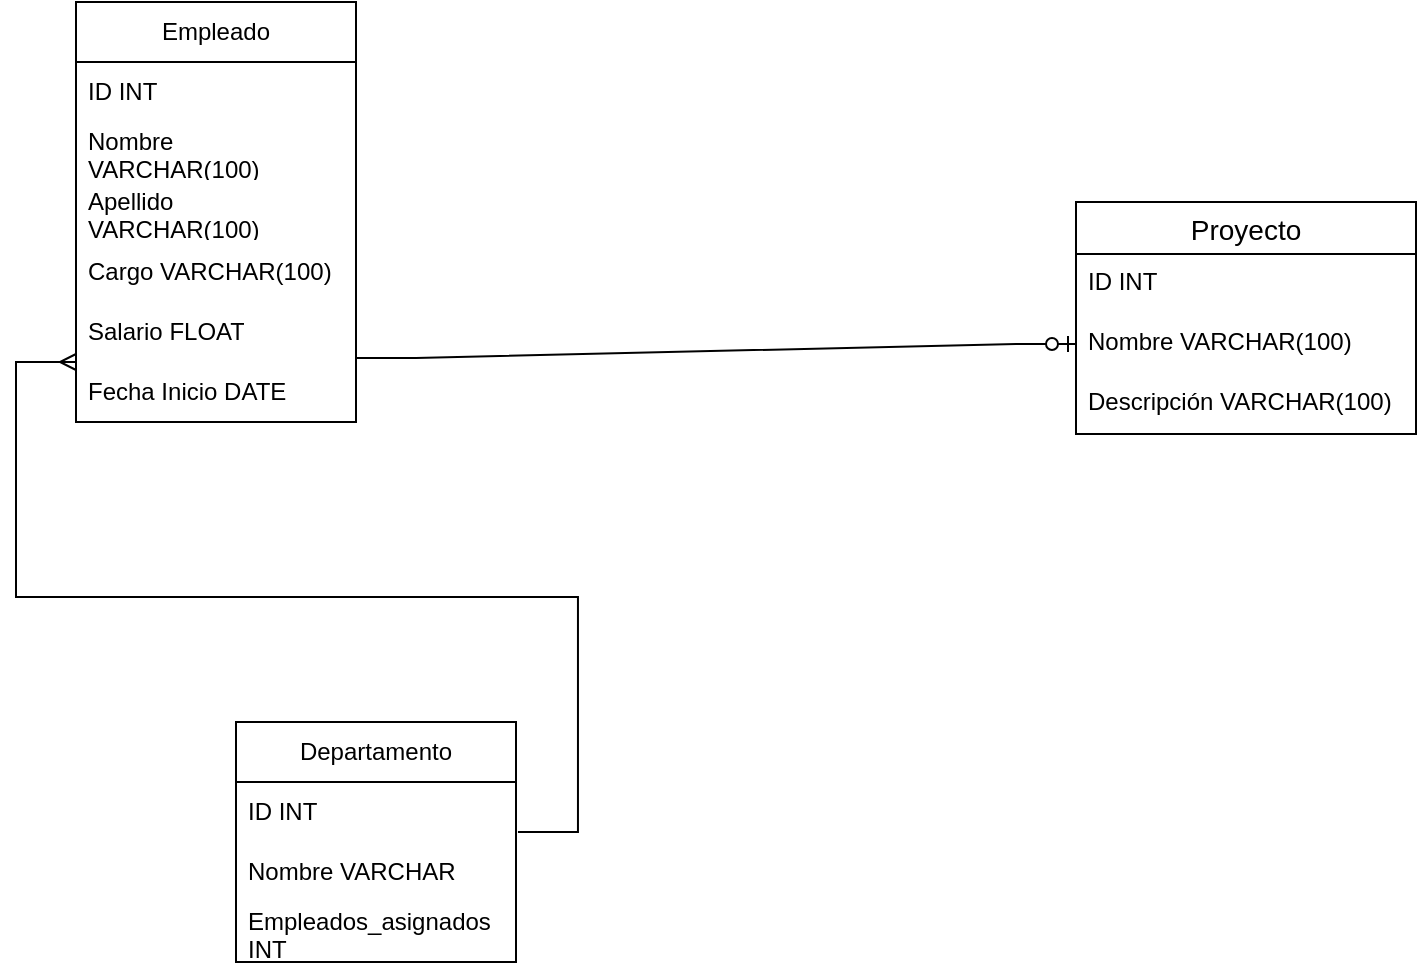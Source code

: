 <mxfile version="23.0.2" type="device">
  <diagram name="Página-1" id="pjpypPUOyrPEr6nmxsOE">
    <mxGraphModel dx="1434" dy="780" grid="1" gridSize="10" guides="1" tooltips="1" connect="1" arrows="1" fold="1" page="1" pageScale="1" pageWidth="827" pageHeight="1169" math="0" shadow="0">
      <root>
        <mxCell id="0" />
        <mxCell id="1" parent="0" />
        <mxCell id="PI669sZcqMDvNUBD_waa-1" value="Empleado" style="swimlane;fontStyle=0;childLayout=stackLayout;horizontal=1;startSize=30;horizontalStack=0;resizeParent=1;resizeParentMax=0;resizeLast=0;collapsible=1;marginBottom=0;whiteSpace=wrap;html=1;" parent="1" vertex="1">
          <mxGeometry x="70" y="130" width="140" height="210" as="geometry" />
        </mxCell>
        <mxCell id="PI669sZcqMDvNUBD_waa-2" value="ID INT" style="text;strokeColor=none;fillColor=none;align=left;verticalAlign=middle;spacingLeft=4;spacingRight=4;overflow=hidden;points=[[0,0.5],[1,0.5]];portConstraint=eastwest;rotatable=0;whiteSpace=wrap;html=1;" parent="PI669sZcqMDvNUBD_waa-1" vertex="1">
          <mxGeometry y="30" width="140" height="30" as="geometry" />
        </mxCell>
        <mxCell id="PI669sZcqMDvNUBD_waa-3" value="Nombre VARCHAR(100)&amp;nbsp;" style="text;strokeColor=none;fillColor=none;align=left;verticalAlign=middle;spacingLeft=4;spacingRight=4;overflow=hidden;points=[[0,0.5],[1,0.5]];portConstraint=eastwest;rotatable=0;whiteSpace=wrap;html=1;" parent="PI669sZcqMDvNUBD_waa-1" vertex="1">
          <mxGeometry y="60" width="140" height="30" as="geometry" />
        </mxCell>
        <mxCell id="PI669sZcqMDvNUBD_waa-4" value="Apellido VARCHAR(100)" style="text;strokeColor=none;fillColor=none;align=left;verticalAlign=middle;spacingLeft=4;spacingRight=4;overflow=hidden;points=[[0,0.5],[1,0.5]];portConstraint=eastwest;rotatable=0;whiteSpace=wrap;html=1;" parent="PI669sZcqMDvNUBD_waa-1" vertex="1">
          <mxGeometry y="90" width="140" height="30" as="geometry" />
        </mxCell>
        <mxCell id="PI669sZcqMDvNUBD_waa-10" value="Cargo VARCHAR(100)" style="text;strokeColor=none;fillColor=none;align=left;verticalAlign=middle;spacingLeft=4;spacingRight=4;overflow=hidden;points=[[0,0.5],[1,0.5]];portConstraint=eastwest;rotatable=0;whiteSpace=wrap;html=1;" parent="PI669sZcqMDvNUBD_waa-1" vertex="1">
          <mxGeometry y="120" width="140" height="30" as="geometry" />
        </mxCell>
        <mxCell id="PI669sZcqMDvNUBD_waa-11" value="Salario FLOAT" style="text;strokeColor=none;fillColor=none;align=left;verticalAlign=middle;spacingLeft=4;spacingRight=4;overflow=hidden;points=[[0,0.5],[1,0.5]];portConstraint=eastwest;rotatable=0;whiteSpace=wrap;html=1;" parent="PI669sZcqMDvNUBD_waa-1" vertex="1">
          <mxGeometry y="150" width="140" height="30" as="geometry" />
        </mxCell>
        <mxCell id="PI669sZcqMDvNUBD_waa-12" value="Fecha Inicio DATE" style="text;strokeColor=none;fillColor=none;align=left;verticalAlign=middle;spacingLeft=4;spacingRight=4;overflow=hidden;points=[[0,0.5],[1,0.5]];portConstraint=eastwest;rotatable=0;whiteSpace=wrap;html=1;" parent="PI669sZcqMDvNUBD_waa-1" vertex="1">
          <mxGeometry y="180" width="140" height="30" as="geometry" />
        </mxCell>
        <mxCell id="PI669sZcqMDvNUBD_waa-14" value="Departamento" style="swimlane;fontStyle=0;childLayout=stackLayout;horizontal=1;startSize=30;horizontalStack=0;resizeParent=1;resizeParentMax=0;resizeLast=0;collapsible=1;marginBottom=0;whiteSpace=wrap;html=1;" parent="1" vertex="1">
          <mxGeometry x="150" y="490" width="140" height="120" as="geometry" />
        </mxCell>
        <mxCell id="PI669sZcqMDvNUBD_waa-15" value="ID INT" style="text;strokeColor=none;fillColor=none;align=left;verticalAlign=middle;spacingLeft=4;spacingRight=4;overflow=hidden;points=[[0,0.5],[1,0.5]];portConstraint=eastwest;rotatable=0;whiteSpace=wrap;html=1;" parent="PI669sZcqMDvNUBD_waa-14" vertex="1">
          <mxGeometry y="30" width="140" height="30" as="geometry" />
        </mxCell>
        <mxCell id="PI669sZcqMDvNUBD_waa-16" value="Nombre VARCHAR" style="text;strokeColor=none;fillColor=none;align=left;verticalAlign=middle;spacingLeft=4;spacingRight=4;overflow=hidden;points=[[0,0.5],[1,0.5]];portConstraint=eastwest;rotatable=0;whiteSpace=wrap;html=1;" parent="PI669sZcqMDvNUBD_waa-14" vertex="1">
          <mxGeometry y="60" width="140" height="30" as="geometry" />
        </mxCell>
        <mxCell id="PI669sZcqMDvNUBD_waa-17" value="Empleados_asignados INT" style="text;strokeColor=none;fillColor=none;align=left;verticalAlign=middle;spacingLeft=4;spacingRight=4;overflow=hidden;points=[[0,0.5],[1,0.5]];portConstraint=eastwest;rotatable=0;whiteSpace=wrap;html=1;" parent="PI669sZcqMDvNUBD_waa-14" vertex="1">
          <mxGeometry y="90" width="140" height="30" as="geometry" />
        </mxCell>
        <mxCell id="PI669sZcqMDvNUBD_waa-19" value="Proyecto" style="swimlane;fontStyle=0;childLayout=stackLayout;horizontal=1;startSize=26;horizontalStack=0;resizeParent=1;resizeParentMax=0;resizeLast=0;collapsible=1;marginBottom=0;align=center;fontSize=14;" parent="1" vertex="1">
          <mxGeometry x="570" y="230" width="170" height="116" as="geometry" />
        </mxCell>
        <mxCell id="PI669sZcqMDvNUBD_waa-20" value="ID INT" style="text;strokeColor=none;fillColor=none;spacingLeft=4;spacingRight=4;overflow=hidden;rotatable=0;points=[[0,0.5],[1,0.5]];portConstraint=eastwest;fontSize=12;whiteSpace=wrap;html=1;" parent="PI669sZcqMDvNUBD_waa-19" vertex="1">
          <mxGeometry y="26" width="170" height="30" as="geometry" />
        </mxCell>
        <mxCell id="PI669sZcqMDvNUBD_waa-21" value="Nombre VARCHAR(100)" style="text;strokeColor=none;fillColor=none;spacingLeft=4;spacingRight=4;overflow=hidden;rotatable=0;points=[[0,0.5],[1,0.5]];portConstraint=eastwest;fontSize=12;whiteSpace=wrap;html=1;" parent="PI669sZcqMDvNUBD_waa-19" vertex="1">
          <mxGeometry y="56" width="170" height="30" as="geometry" />
        </mxCell>
        <mxCell id="PI669sZcqMDvNUBD_waa-22" value="Descripción VARCHAR(100)" style="text;strokeColor=none;fillColor=none;spacingLeft=4;spacingRight=4;overflow=hidden;rotatable=0;points=[[0,0.5],[1,0.5]];portConstraint=eastwest;fontSize=12;whiteSpace=wrap;html=1;" parent="PI669sZcqMDvNUBD_waa-19" vertex="1">
          <mxGeometry y="86" width="170" height="30" as="geometry" />
        </mxCell>
        <mxCell id="PI669sZcqMDvNUBD_waa-29" value="" style="edgeStyle=entityRelationEdgeStyle;fontSize=12;html=1;endArrow=ERzeroToOne;endFill=1;rounded=0;exitX=1;exitY=-0.067;exitDx=0;exitDy=0;exitPerimeter=0;entryX=0;entryY=0.5;entryDx=0;entryDy=0;" parent="1" source="PI669sZcqMDvNUBD_waa-12" target="PI669sZcqMDvNUBD_waa-21" edge="1">
          <mxGeometry width="100" height="100" relative="1" as="geometry">
            <mxPoint x="370" y="400" as="sourcePoint" />
            <mxPoint x="470" y="300" as="targetPoint" />
          </mxGeometry>
        </mxCell>
        <mxCell id="PI669sZcqMDvNUBD_waa-40" value="" style="edgeStyle=entityRelationEdgeStyle;fontSize=12;html=1;endArrow=ERmany;rounded=0;exitX=1.007;exitY=-0.167;exitDx=0;exitDy=0;exitPerimeter=0;" parent="1" source="PI669sZcqMDvNUBD_waa-16" edge="1">
          <mxGeometry width="100" height="100" relative="1" as="geometry">
            <mxPoint x="296.06" y="543.99" as="sourcePoint" />
            <mxPoint x="70" y="310" as="targetPoint" />
            <Array as="points">
              <mxPoint x="246.06" y="353.99" />
              <mxPoint x="316.06" y="273.99" />
              <mxPoint x="146.06" y="403.99" />
              <mxPoint x="306.06" y="323.99" />
              <mxPoint x="246.06" y="343.99" />
            </Array>
          </mxGeometry>
        </mxCell>
      </root>
    </mxGraphModel>
  </diagram>
</mxfile>
